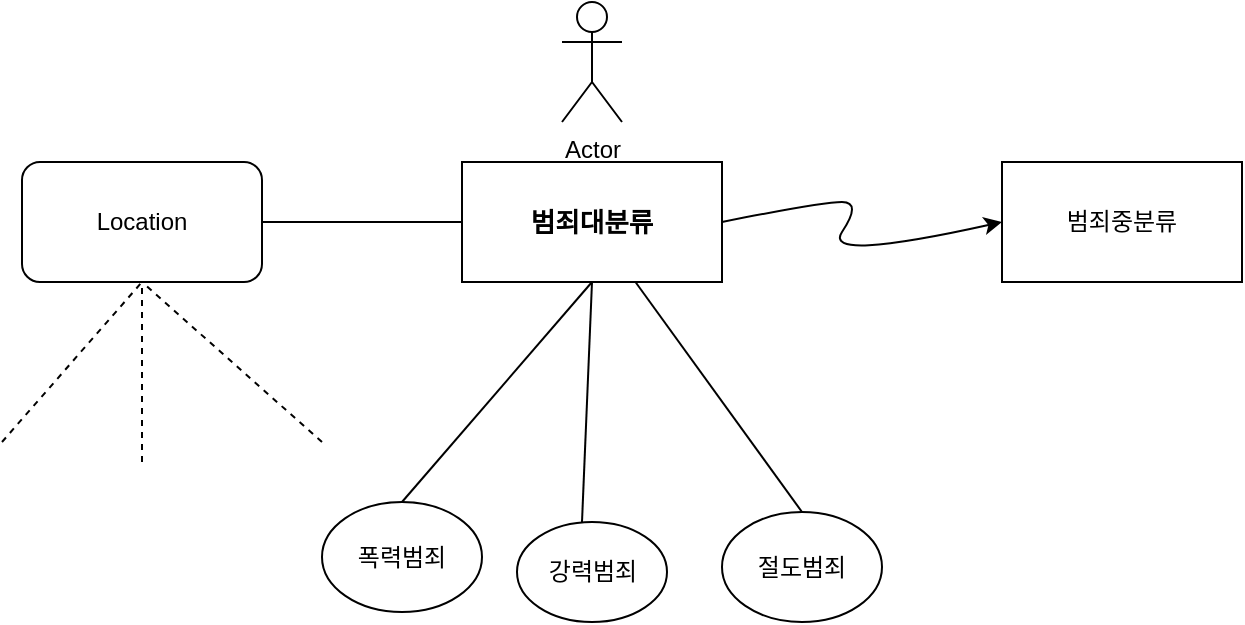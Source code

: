 <mxfile version="22.1.5" type="github">
  <diagram id="R2lEEEUBdFMjLlhIrx00" name="Page-1">
    <mxGraphModel dx="984" dy="671" grid="1" gridSize="10" guides="1" tooltips="1" connect="1" arrows="1" fold="1" page="1" pageScale="1" pageWidth="850" pageHeight="1100" math="0" shadow="0" extFonts="Permanent Marker^https://fonts.googleapis.com/css?family=Permanent+Marker">
      <root>
        <mxCell id="0" />
        <mxCell id="1" parent="0" />
        <mxCell id="Hqnh_3BRV2U7smzT3cMi-1" value="&lt;meta charset=&quot;utf-8&quot;&gt;&lt;b id=&quot;docs-internal-guid-4b5e2889-7fff-7dd5-3b8c-90923e8e9f7c&quot; style=&quot;font-weight:normal;&quot;&gt;&lt;span style=&quot;font-size: 10pt; font-family: Arial, sans-serif; color: rgb(0, 0, 0); background-color: transparent; font-weight: 700; font-style: normal; font-variant: normal; text-decoration: none; vertical-align: baseline;&quot;&gt;범죄대분류&lt;/span&gt;&lt;/b&gt;" style="rounded=0;whiteSpace=wrap;html=1;" vertex="1" parent="1">
          <mxGeometry x="340" y="140" width="130" height="60" as="geometry" />
        </mxCell>
        <mxCell id="Hqnh_3BRV2U7smzT3cMi-2" value="범죄중분류" style="rounded=0;whiteSpace=wrap;html=1;" vertex="1" parent="1">
          <mxGeometry x="610" y="140" width="120" height="60" as="geometry" />
        </mxCell>
        <mxCell id="Hqnh_3BRV2U7smzT3cMi-3" value="" style="curved=1;endArrow=classic;html=1;rounded=0;entryX=0;entryY=0.5;entryDx=0;entryDy=0;exitX=1;exitY=0.5;exitDx=0;exitDy=0;" edge="1" parent="1" source="Hqnh_3BRV2U7smzT3cMi-1" target="Hqnh_3BRV2U7smzT3cMi-2">
          <mxGeometry width="50" height="50" relative="1" as="geometry">
            <mxPoint x="420" y="260" as="sourcePoint" />
            <mxPoint x="470" y="210" as="targetPoint" />
            <Array as="points">
              <mxPoint x="520" y="160" />
              <mxPoint x="540" y="160" />
              <mxPoint x="520" y="190" />
            </Array>
          </mxGeometry>
        </mxCell>
        <mxCell id="Hqnh_3BRV2U7smzT3cMi-4" value="Location" style="rounded=1;whiteSpace=wrap;html=1;" vertex="1" parent="1">
          <mxGeometry x="120" y="140" width="120" height="60" as="geometry" />
        </mxCell>
        <mxCell id="Hqnh_3BRV2U7smzT3cMi-5" value="" style="endArrow=none;html=1;rounded=0;entryX=0.5;entryY=1;entryDx=0;entryDy=0;" edge="1" parent="1" target="Hqnh_3BRV2U7smzT3cMi-1">
          <mxGeometry width="50" height="50" relative="1" as="geometry">
            <mxPoint x="400" y="320" as="sourcePoint" />
            <mxPoint x="400" y="210" as="targetPoint" />
          </mxGeometry>
        </mxCell>
        <mxCell id="Hqnh_3BRV2U7smzT3cMi-6" value="" style="endArrow=none;html=1;rounded=0;entryX=0;entryY=0.5;entryDx=0;entryDy=0;exitX=1;exitY=0.5;exitDx=0;exitDy=0;" edge="1" parent="1" source="Hqnh_3BRV2U7smzT3cMi-4" target="Hqnh_3BRV2U7smzT3cMi-1">
          <mxGeometry width="50" height="50" relative="1" as="geometry">
            <mxPoint x="230" y="210" as="sourcePoint" />
            <mxPoint x="280" y="160" as="targetPoint" />
          </mxGeometry>
        </mxCell>
        <mxCell id="Hqnh_3BRV2U7smzT3cMi-7" value="" style="endArrow=none;dashed=1;html=1;rounded=0;entryX=0.5;entryY=1;entryDx=0;entryDy=0;" edge="1" parent="1" target="Hqnh_3BRV2U7smzT3cMi-4">
          <mxGeometry width="50" height="50" relative="1" as="geometry">
            <mxPoint x="110" y="280" as="sourcePoint" />
            <mxPoint x="160" y="230" as="targetPoint" />
          </mxGeometry>
        </mxCell>
        <mxCell id="Hqnh_3BRV2U7smzT3cMi-8" value="" style="endArrow=none;dashed=1;html=1;rounded=0;entryX=0.5;entryY=1;entryDx=0;entryDy=0;" edge="1" parent="1" target="Hqnh_3BRV2U7smzT3cMi-4">
          <mxGeometry width="50" height="50" relative="1" as="geometry">
            <mxPoint x="180" y="290" as="sourcePoint" />
            <mxPoint x="210" y="250" as="targetPoint" />
          </mxGeometry>
        </mxCell>
        <mxCell id="Hqnh_3BRV2U7smzT3cMi-9" value="" style="endArrow=none;dashed=1;html=1;rounded=0;" edge="1" parent="1">
          <mxGeometry width="50" height="50" relative="1" as="geometry">
            <mxPoint x="270" y="280" as="sourcePoint" />
            <mxPoint x="180" y="200" as="targetPoint" />
          </mxGeometry>
        </mxCell>
        <mxCell id="Hqnh_3BRV2U7smzT3cMi-12" value="강력범죄" style="ellipse;whiteSpace=wrap;html=1;" vertex="1" parent="1">
          <mxGeometry x="367.5" y="320" width="75" height="50" as="geometry" />
        </mxCell>
        <mxCell id="Hqnh_3BRV2U7smzT3cMi-13" value="절도범죄" style="ellipse;whiteSpace=wrap;html=1;" vertex="1" parent="1">
          <mxGeometry x="470" y="315" width="80" height="55" as="geometry" />
        </mxCell>
        <mxCell id="Hqnh_3BRV2U7smzT3cMi-14" value="폭력범죄" style="ellipse;whiteSpace=wrap;html=1;" vertex="1" parent="1">
          <mxGeometry x="270" y="310" width="80" height="55" as="geometry" />
        </mxCell>
        <mxCell id="Hqnh_3BRV2U7smzT3cMi-15" value="&lt;b style=&quot;font-weight:normal;&quot; id=&quot;docs-internal-guid-a9b1912b-7fff-b64a-bc68-862563de4b0c&quot;&gt;&lt;p dir=&quot;ltr&quot; style=&quot;line-height:1.2;margin-top:0pt;margin-bottom:0pt;&quot;&gt;&lt;/p&gt;&lt;/b&gt;" style="text;whiteSpace=wrap;html=1;" vertex="1" parent="1">
          <mxGeometry x="660" y="320" width="60" height="40" as="geometry" />
        </mxCell>
        <mxCell id="Hqnh_3BRV2U7smzT3cMi-21" value="Actor" style="shape=umlActor;verticalLabelPosition=bottom;verticalAlign=top;html=1;outlineConnect=0;" vertex="1" parent="1">
          <mxGeometry x="390" y="60" width="30" height="60" as="geometry" />
        </mxCell>
        <mxCell id="Hqnh_3BRV2U7smzT3cMi-22" value="" style="endArrow=none;html=1;rounded=0;entryX=0.5;entryY=1;entryDx=0;entryDy=0;" edge="1" parent="1" target="Hqnh_3BRV2U7smzT3cMi-1">
          <mxGeometry width="50" height="50" relative="1" as="geometry">
            <mxPoint x="310" y="310" as="sourcePoint" />
            <mxPoint x="360" y="260" as="targetPoint" />
          </mxGeometry>
        </mxCell>
        <mxCell id="Hqnh_3BRV2U7smzT3cMi-23" value="" style="endArrow=none;html=1;rounded=0;exitX=0.5;exitY=0;exitDx=0;exitDy=0;" edge="1" parent="1" source="Hqnh_3BRV2U7smzT3cMi-13" target="Hqnh_3BRV2U7smzT3cMi-1">
          <mxGeometry width="50" height="50" relative="1" as="geometry">
            <mxPoint x="510" y="310" as="sourcePoint" />
            <mxPoint x="560" y="270" as="targetPoint" />
          </mxGeometry>
        </mxCell>
      </root>
    </mxGraphModel>
  </diagram>
</mxfile>
